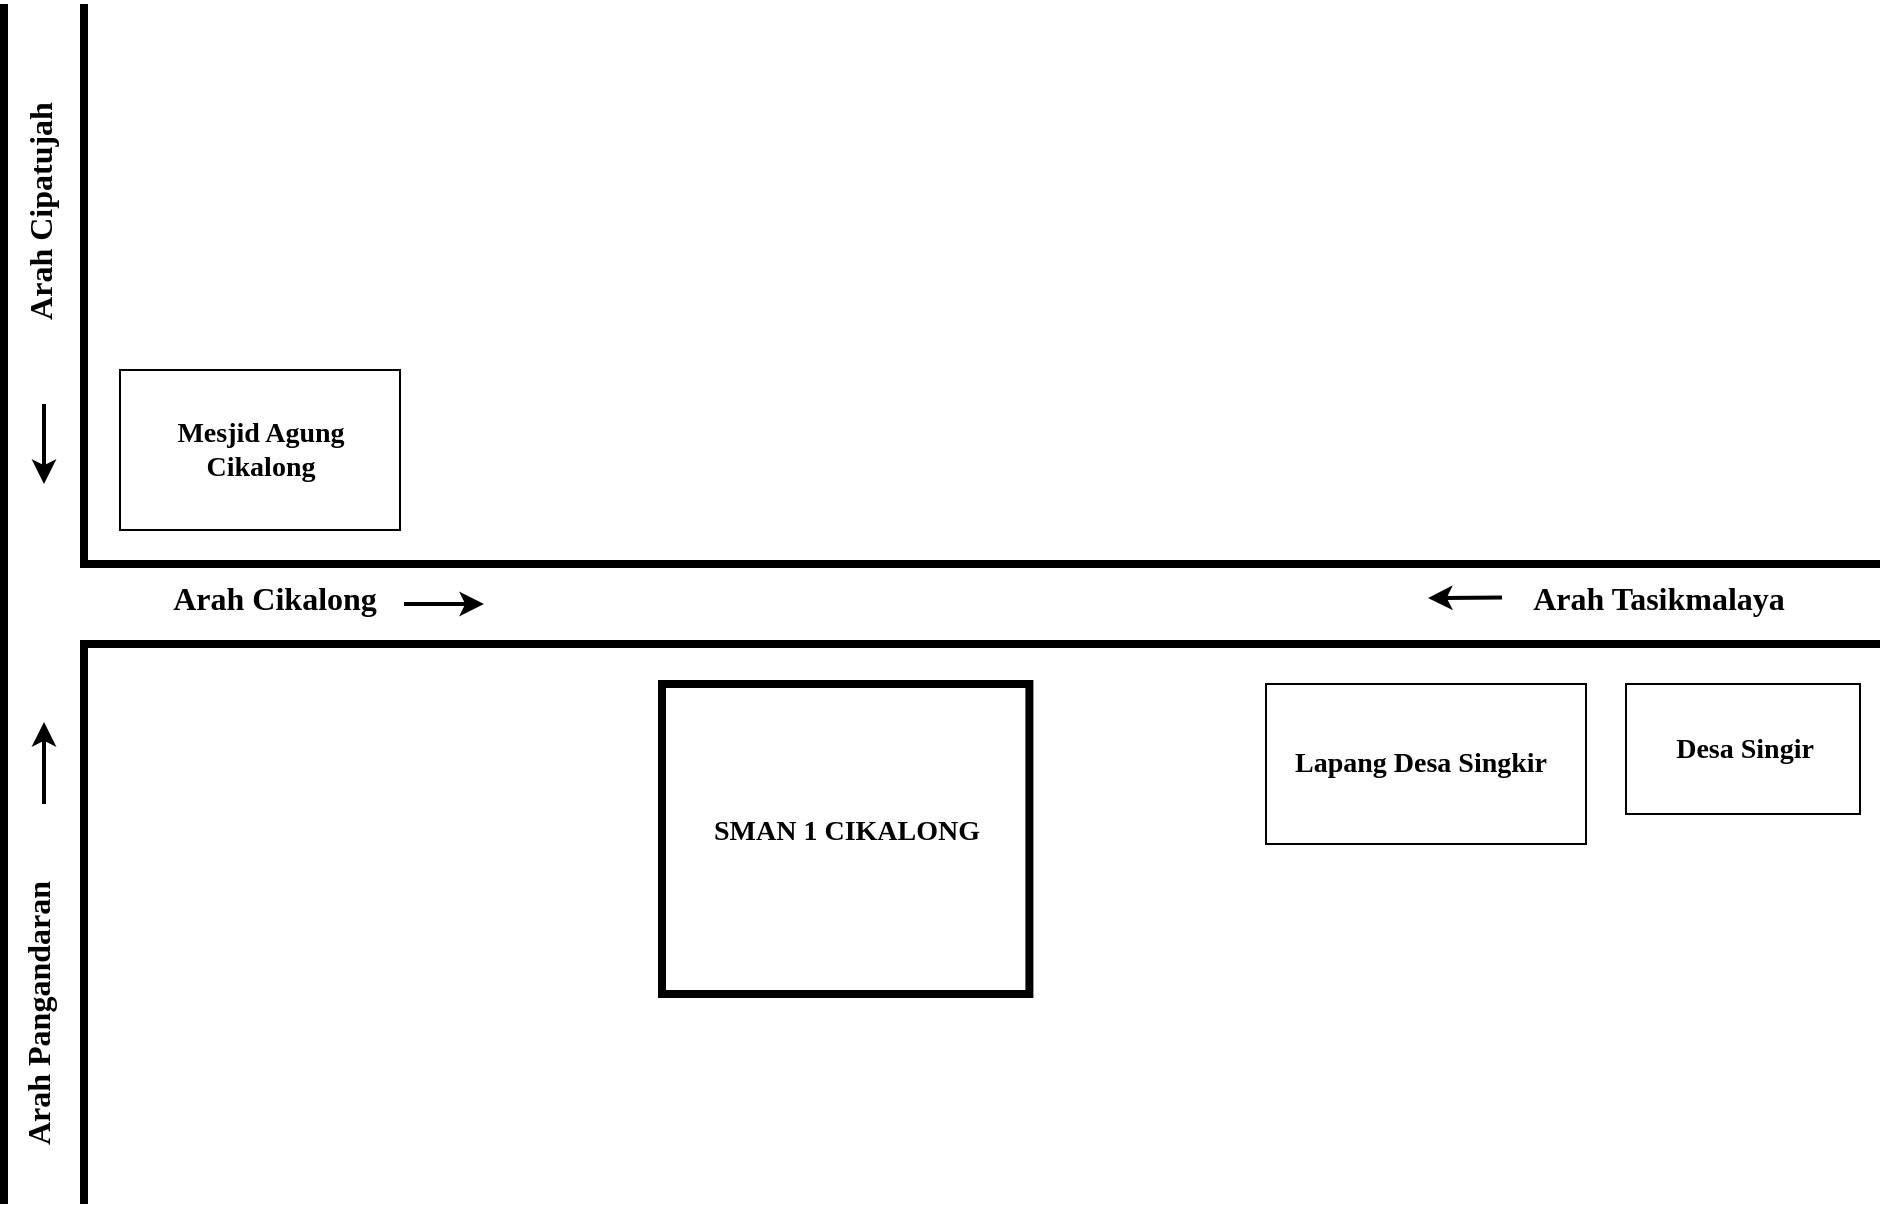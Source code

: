 <mxfile>
    <diagram id="Eq5WLeWT41fx9lwJvg6N" name="Page-1">
        <mxGraphModel dx="1950" dy="1048" grid="1" gridSize="10" guides="1" tooltips="1" connect="1" arrows="1" fold="1" page="1" pageScale="1" pageWidth="850" pageHeight="1100" math="0" shadow="0">
            <root>
                <mxCell id="0"/>
                <mxCell id="1" parent="0"/>
                <mxCell id="20" value="" style="rounded=0;whiteSpace=wrap;html=1;strokeWidth=4;" parent="1" vertex="1">
                    <mxGeometry x="371" y="375" width="183.7" height="155" as="geometry"/>
                </mxCell>
                <mxCell id="2" value="" style="endArrow=none;html=1;strokeWidth=4;" parent="1" edge="1">
                    <mxGeometry width="50" height="50" relative="1" as="geometry">
                        <mxPoint x="82" y="315" as="sourcePoint"/>
                        <mxPoint x="980" y="315" as="targetPoint"/>
                    </mxGeometry>
                </mxCell>
                <mxCell id="3" value="" style="endArrow=none;html=1;strokeWidth=4;" parent="1" edge="1">
                    <mxGeometry width="50" height="50" relative="1" as="geometry">
                        <mxPoint x="82" y="355" as="sourcePoint"/>
                        <mxPoint x="980" y="355" as="targetPoint"/>
                    </mxGeometry>
                </mxCell>
                <mxCell id="4" value="" style="endArrow=none;html=1;strokeWidth=4;" parent="1" edge="1">
                    <mxGeometry width="50" height="50" relative="1" as="geometry">
                        <mxPoint x="82" y="35" as="sourcePoint"/>
                        <mxPoint x="82" y="317" as="targetPoint"/>
                    </mxGeometry>
                </mxCell>
                <mxCell id="5" value="" style="endArrow=none;html=1;strokeWidth=4;" parent="1" edge="1">
                    <mxGeometry width="50" height="50" relative="1" as="geometry">
                        <mxPoint x="82" y="353" as="sourcePoint"/>
                        <mxPoint x="82" y="635" as="targetPoint"/>
                    </mxGeometry>
                </mxCell>
                <mxCell id="6" value="" style="endArrow=none;html=1;strokeWidth=4;" parent="1" edge="1">
                    <mxGeometry width="50" height="50" relative="1" as="geometry">
                        <mxPoint x="42" y="35" as="sourcePoint"/>
                        <mxPoint x="42" y="635" as="targetPoint"/>
                    </mxGeometry>
                </mxCell>
                <mxCell id="8" value="" style="endArrow=classic;html=1;strokeWidth=2;" parent="1" edge="1">
                    <mxGeometry width="50" height="50" relative="1" as="geometry">
                        <mxPoint x="242" y="335" as="sourcePoint"/>
                        <mxPoint x="282" y="335" as="targetPoint"/>
                    </mxGeometry>
                </mxCell>
                <mxCell id="9" value="" style="endArrow=classic;html=1;strokeWidth=2;" parent="1" edge="1">
                    <mxGeometry width="50" height="50" relative="1" as="geometry">
                        <mxPoint x="62" y="435" as="sourcePoint"/>
                        <mxPoint x="62" y="394" as="targetPoint"/>
                    </mxGeometry>
                </mxCell>
                <mxCell id="10" value="" style="endArrow=classic;html=1;strokeWidth=2;" parent="1" edge="1">
                    <mxGeometry width="50" height="50" relative="1" as="geometry">
                        <mxPoint x="62" y="235" as="sourcePoint"/>
                        <mxPoint x="62" y="275" as="targetPoint"/>
                    </mxGeometry>
                </mxCell>
                <mxCell id="12" value="&lt;font size=&quot;1&quot; face=&quot;Times New Roman&quot;&gt;&lt;b style=&quot;font-size: 14px;&quot;&gt;SMAN 1 CIKALONG&lt;/b&gt;&lt;/font&gt;" style="text;html=1;align=center;verticalAlign=middle;resizable=0;points=[];autosize=1;strokeColor=none;fillColor=none;fontSize=12;" parent="1" vertex="1">
                    <mxGeometry x="382.85" y="433.5" width="160" height="30" as="geometry"/>
                </mxCell>
                <mxCell id="14" value="&lt;b style=&quot;border-color: var(--border-color);&quot;&gt;Arah Pangandaran&lt;/b&gt;" style="text;html=1;align=center;verticalAlign=middle;resizable=0;points=[];autosize=1;strokeColor=none;fillColor=none;fontSize=16;fontFamily=Times New Roman;rotation=-90;" parent="1" vertex="1">
                    <mxGeometry x="-21" y="525" width="160" height="30" as="geometry"/>
                </mxCell>
                <mxCell id="15" value="&lt;b style=&quot;border-color: var(--border-color);&quot;&gt;Arah Cipatujah&lt;br&gt;&lt;/b&gt;" style="text;html=1;align=center;verticalAlign=middle;resizable=0;points=[];autosize=1;strokeColor=none;fillColor=none;fontSize=16;fontFamily=Times New Roman;rotation=-90;" parent="1" vertex="1">
                    <mxGeometry x="-5" y="124" width="130" height="30" as="geometry"/>
                </mxCell>
                <mxCell id="16" value="&lt;b style=&quot;border-color: var(--border-color);&quot;&gt;Arah Tasikmalaya&lt;/b&gt;" style="text;html=1;align=center;verticalAlign=middle;resizable=0;points=[];autosize=1;strokeColor=none;fillColor=none;fontSize=16;fontFamily=Times New Roman;rotation=0;" parent="1" vertex="1">
                    <mxGeometry x="794" y="317" width="150" height="30" as="geometry"/>
                </mxCell>
                <mxCell id="17" value="&lt;b style=&quot;border-color: var(--border-color);&quot;&gt;Arah Cikalong&lt;/b&gt;" style="text;html=1;align=center;verticalAlign=middle;resizable=0;points=[];autosize=1;strokeColor=none;fillColor=none;fontSize=16;fontFamily=Times New Roman;rotation=0;" parent="1" vertex="1">
                    <mxGeometry x="112" y="317" width="130" height="30" as="geometry"/>
                </mxCell>
                <mxCell id="18" value="" style="endArrow=classic;html=1;strokeWidth=2;" parent="1" edge="1">
                    <mxGeometry width="50" height="50" relative="1" as="geometry">
                        <mxPoint x="791" y="331.73" as="sourcePoint"/>
                        <mxPoint x="754" y="332" as="targetPoint"/>
                    </mxGeometry>
                </mxCell>
                <mxCell id="22" value="" style="rounded=0;whiteSpace=wrap;html=1;" parent="1" vertex="1">
                    <mxGeometry x="100" y="218" width="140" height="80" as="geometry"/>
                </mxCell>
                <mxCell id="23" value="&lt;font size=&quot;1&quot; face=&quot;Times New Roman&quot;&gt;&lt;b style=&quot;font-size: 14px;&quot;&gt;Mesjid Agung&lt;br&gt;Cikalong&lt;br&gt;&lt;/b&gt;&lt;/font&gt;" style="text;html=1;align=center;verticalAlign=middle;resizable=0;points=[];autosize=1;strokeColor=none;fillColor=none;fontSize=12;" parent="1" vertex="1">
                    <mxGeometry x="115" y="233" width="110" height="50" as="geometry"/>
                </mxCell>
                <mxCell id="24" value="" style="rounded=0;whiteSpace=wrap;html=1;" parent="1" vertex="1">
                    <mxGeometry x="673" y="375" width="160" height="80" as="geometry"/>
                </mxCell>
                <mxCell id="25" value="&lt;font size=&quot;1&quot; face=&quot;Times New Roman&quot;&gt;&lt;b style=&quot;font-size: 14px;&quot;&gt;Lapang Desa Singkir&lt;/b&gt;&lt;/font&gt;" style="text;html=1;align=center;verticalAlign=middle;resizable=0;points=[];autosize=1;strokeColor=none;fillColor=none;fontSize=12;" parent="1" vertex="1">
                    <mxGeometry x="675" y="400" width="150" height="30" as="geometry"/>
                </mxCell>
                <mxCell id="26" value="" style="rounded=0;whiteSpace=wrap;html=1;" parent="1" vertex="1">
                    <mxGeometry x="853" y="375" width="117" height="65" as="geometry"/>
                </mxCell>
                <mxCell id="27" value="&lt;font size=&quot;1&quot; face=&quot;Times New Roman&quot;&gt;&lt;b style=&quot;font-size: 14px;&quot;&gt;Desa Singir&lt;/b&gt;&lt;/font&gt;" style="text;html=1;align=center;verticalAlign=middle;resizable=0;points=[];autosize=1;strokeColor=none;fillColor=none;fontSize=12;" parent="1" vertex="1">
                    <mxGeometry x="866.5" y="392.5" width="90" height="30" as="geometry"/>
                </mxCell>
            </root>
        </mxGraphModel>
    </diagram>
</mxfile>
